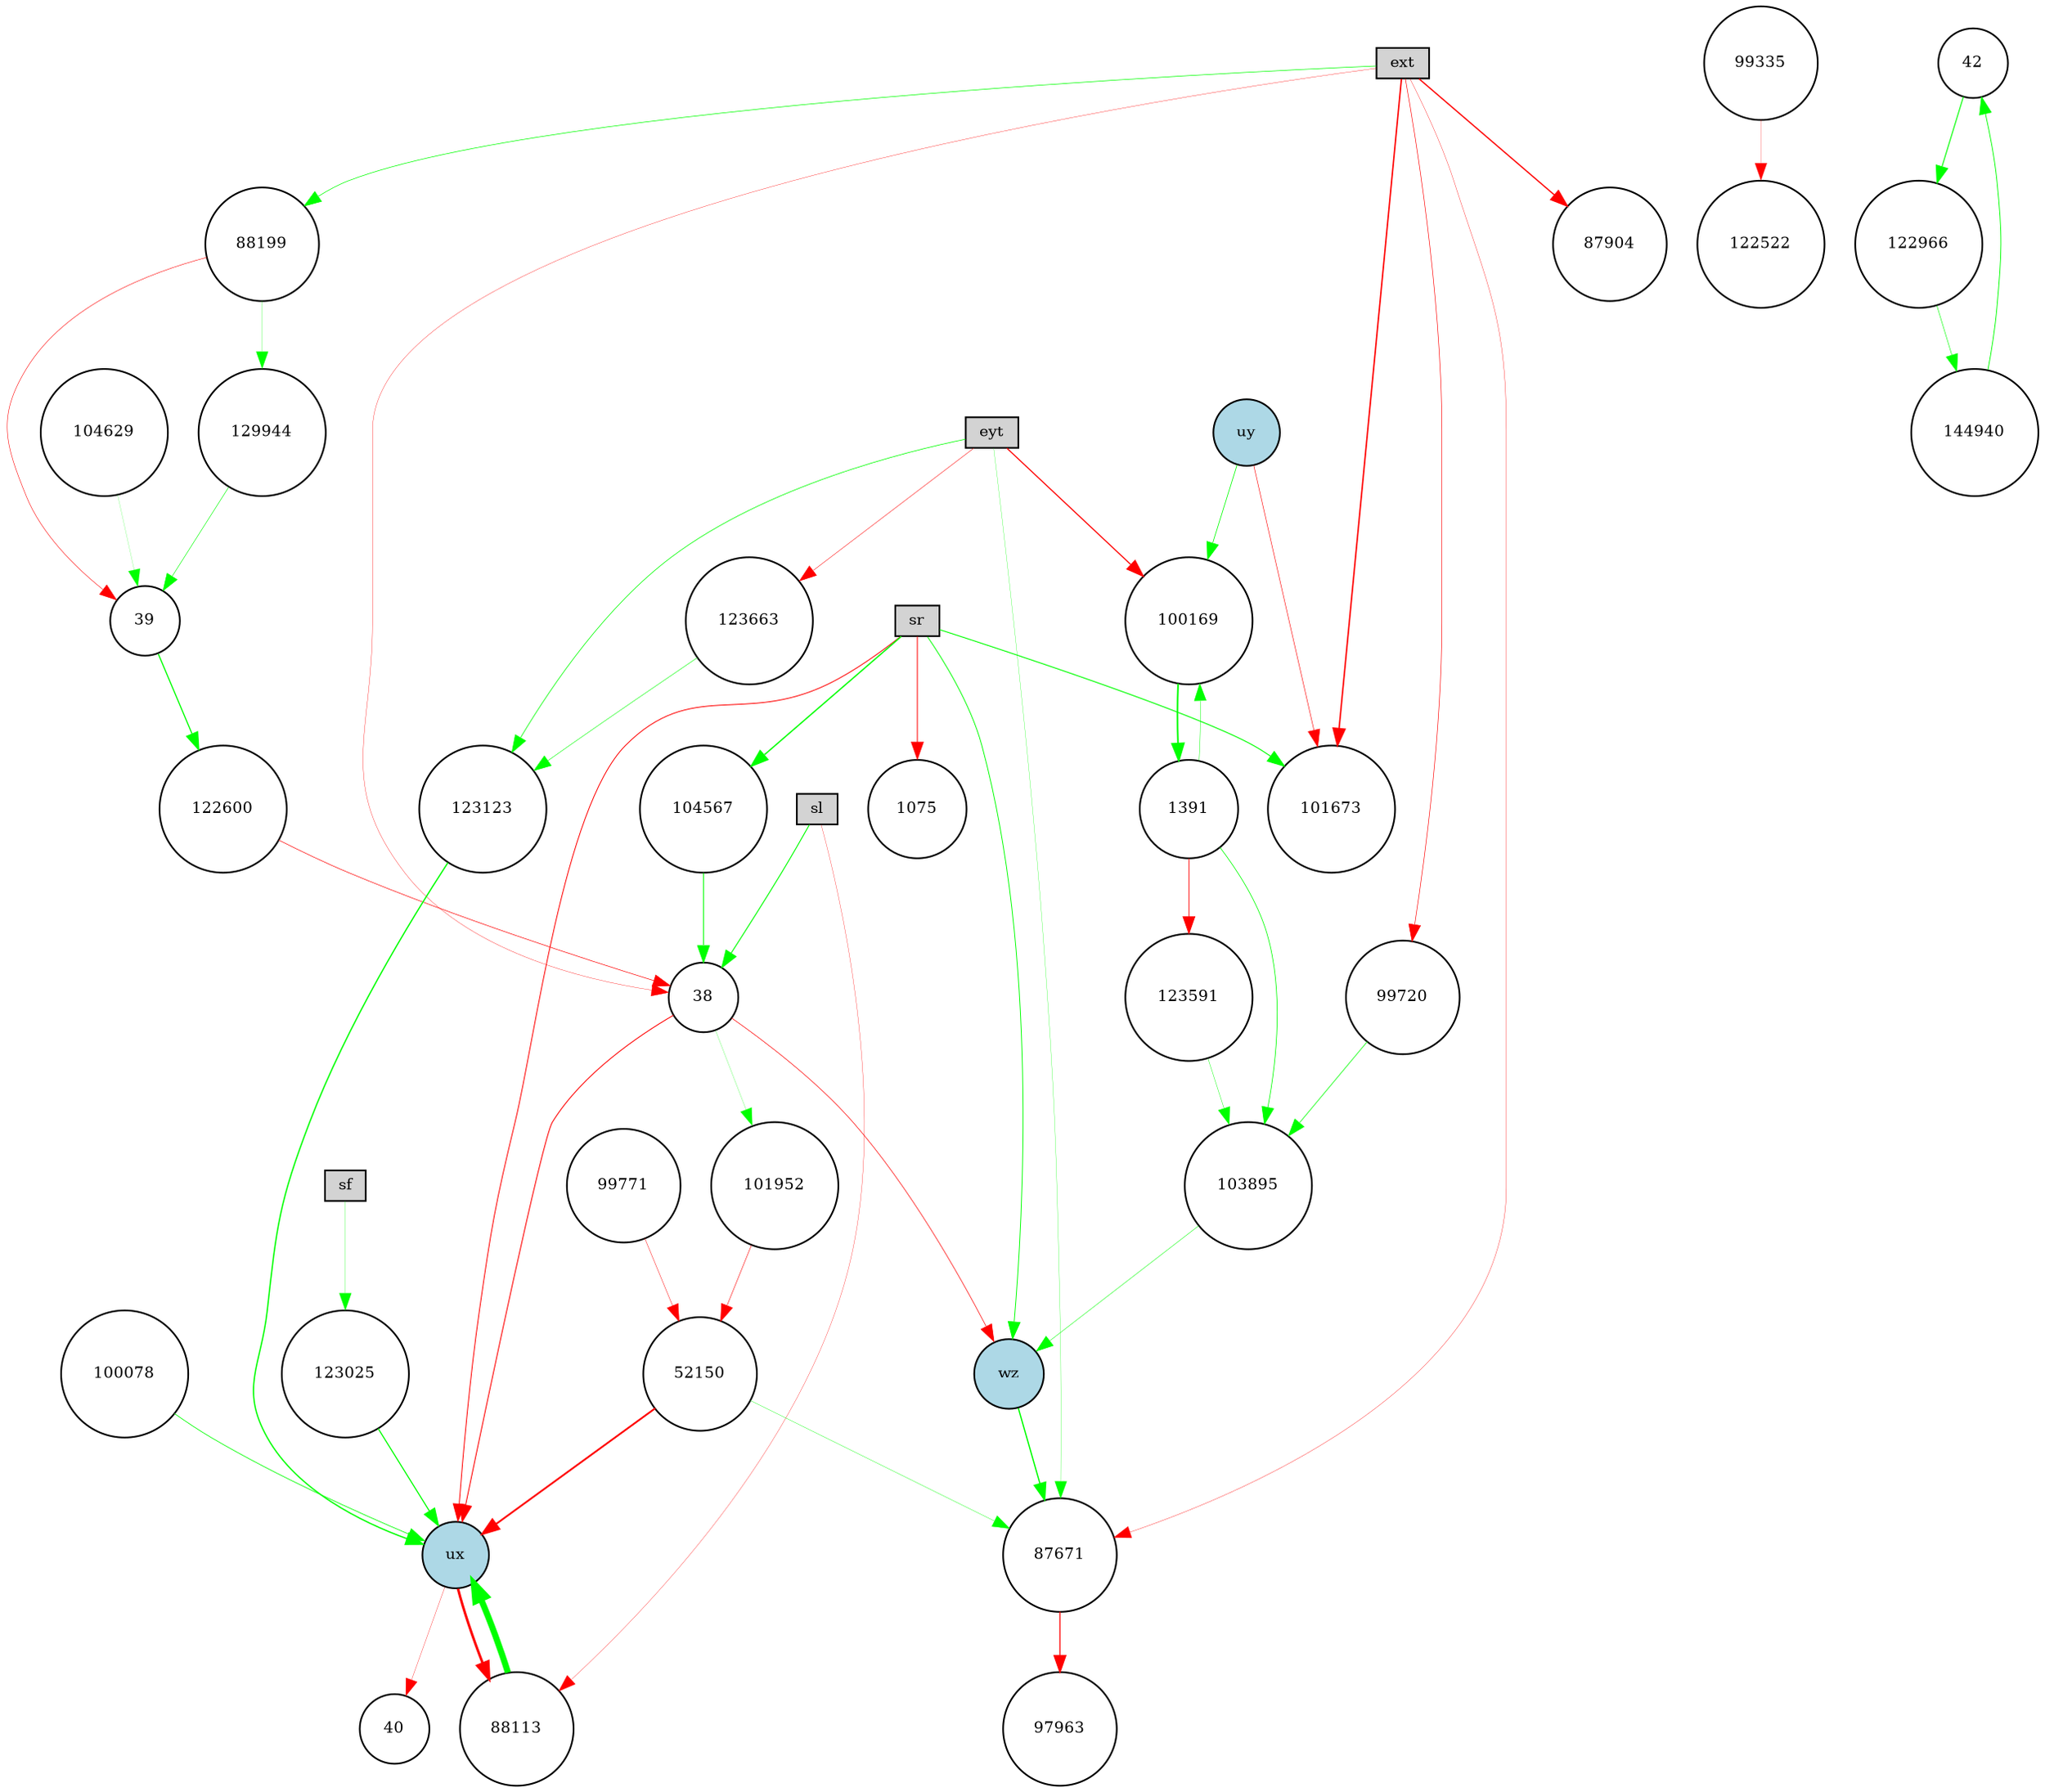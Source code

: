 digraph {
	node [fontsize=9 height=0.2 shape=circle width=0.2]
	ext [fillcolor=lightgray shape=box style=filled]
	eyt [fillcolor=lightgray shape=box style=filled]
	sf [fillcolor=lightgray shape=box style=filled]
	sl [fillcolor=lightgray shape=box style=filled]
	sr [fillcolor=lightgray shape=box style=filled]
	ux [fillcolor=lightblue style=filled]
	uy [fillcolor=lightblue style=filled]
	wz [fillcolor=lightblue style=filled]
	99335 [fillcolor=white style=filled]
	99720 [fillcolor=white style=filled]
	88199 [fillcolor=white style=filled]
	123663 [fillcolor=white style=filled]
	123025 [fillcolor=white style=filled]
	104567 [fillcolor=white style=filled]
	129944 [fillcolor=white style=filled]
	122522 [fillcolor=white style=filled]
	38 [fillcolor=white style=filled]
	39 [fillcolor=white style=filled]
	40 [fillcolor=white style=filled]
	101673 [fillcolor=white style=filled]
	42 [fillcolor=white style=filled]
	97963 [fillcolor=white style=filled]
	144940 [fillcolor=white style=filled]
	88113 [fillcolor=white style=filled]
	1075 [fillcolor=white style=filled]
	104629 [fillcolor=white style=filled]
	52150 [fillcolor=white style=filled]
	99771 [fillcolor=white style=filled]
	101952 [fillcolor=white style=filled]
	123591 [fillcolor=white style=filled]
	100169 [fillcolor=white style=filled]
	122966 [fillcolor=white style=filled]
	103895 [fillcolor=white style=filled]
	87904 [fillcolor=white style=filled]
	122600 [fillcolor=white style=filled]
	100078 [fillcolor=white style=filled]
	1391 [fillcolor=white style=filled]
	123123 [fillcolor=white style=filled]
	87671 [fillcolor=white style=filled]
	sr -> 104567 [color=green penwidth=0.7717210104673629 style=solid]
	99771 -> 52150 [color=red penwidth=0.22970958732638985 style=solid]
	ext -> 101673 [color=red penwidth=0.8388821186139572 style=solid]
	144940 -> 42 [color=green penwidth=0.4485725549675602 style=solid]
	ux -> 40 [color=red penwidth=0.174681742240173 style=solid]
	sl -> 38 [color=green penwidth=0.5550042641630666 style=solid]
	52150 -> 87671 [color=green penwidth=0.20221993370257307 style=solid]
	100169 -> 1391 [color=green penwidth=0.9517416491774303 style=solid]
	122966 -> 144940 [color=green penwidth=0.30000000000000004 style=solid]
	123663 -> 123123 [color=green penwidth=0.2849984076507636 style=solid]
	ext -> 88199 [color=green penwidth=0.3546953112762572 style=solid]
	101952 -> 52150 [color=red penwidth=0.28246832296476754 style=solid]
	99335 -> 122522 [color=red penwidth=0.13215499710706685 style=solid]
	ext -> 99720 [color=red penwidth=0.3241882931891629 style=solid]
	100078 -> ux [color=green penwidth=0.40474729988334457 style=solid]
	87671 -> 97963 [color=red penwidth=0.6328104590556239 style=solid]
	104567 -> 38 [color=green penwidth=0.4622581687078804 style=solid]
	104629 -> 39 [color=green penwidth=0.10442930448756665 style=solid]
	ext -> 87671 [color=red penwidth=0.18456307838188757 style=solid]
	88113 -> ux [color=green penwidth=3.6357814917528275 style=solid]
	ux -> 88113 [color=red penwidth=1.482181732365385 style=solid]
	uy -> 100169 [color=green penwidth=0.3933218143265802 style=solid]
	1391 -> 100169 [color=green penwidth=0.23716773853701312 style=solid]
	42 -> 122966 [color=green penwidth=0.557237028627269 style=solid]
	1391 -> 103895 [color=green penwidth=0.39079966733627836 style=solid]
	sf -> 123025 [color=green penwidth=0.16297065638035568 style=solid]
	99720 -> 103895 [color=green penwidth=0.37545616759528055 style=solid]
	88199 -> 129944 [color=green penwidth=0.1473796281235107 style=solid]
	38 -> 101952 [color=green penwidth=0.1311404821215364 style=solid]
	uy -> 101673 [color=red penwidth=0.30219888383135796 style=solid]
	123591 -> 103895 [color=green penwidth=0.22294838299136288 style=solid]
	sr -> ux [color=red penwidth=0.49074049889708005 style=solid]
	38 -> wz [color=red penwidth=0.34523212229269196 style=solid]
	eyt -> 123663 [color=red penwidth=0.25645910958722423 style=solid]
	129944 -> 39 [color=green penwidth=0.305934131301533 style=solid]
	eyt -> 100169 [color=red penwidth=0.6607360317547499 style=solid]
	sr -> 1075 [color=red penwidth=0.48899658329266593 style=solid]
	wz -> 87671 [color=green penwidth=0.7682756701757961 style=solid]
	123123 -> ux [color=green penwidth=0.7644154534911697 style=solid]
	38 -> ux [color=red penwidth=0.5145245069980052 style=solid]
	sr -> 101673 [color=green penwidth=0.5492707798151254 style=solid]
	ext -> 38 [color=red penwidth=0.1795554595922914 style=solid]
	sl -> 88113 [color=red penwidth=0.16374334070069196 style=solid]
	ext -> 87904 [color=red penwidth=0.7457702623932598 style=solid]
	39 -> 122600 [color=green penwidth=0.6849033708078032 style=solid]
	123025 -> ux [color=green penwidth=0.6608814197216366 style=solid]
	eyt -> 87671 [color=green penwidth=0.15293723514723911 style=solid]
	103895 -> wz [color=green penwidth=0.2585474581897363 style=solid]
	52150 -> ux [color=red penwidth=1.0586825168690934 style=solid]
	1391 -> 123591 [color=red penwidth=0.45567743686176176 style=solid]
	88199 -> 39 [color=red penwidth=0.28023426535572304 style=solid]
	eyt -> 123123 [color=green penwidth=0.38300154176168455 style=solid]
	122600 -> 38 [color=red penwidth=0.33737354841878864 style=solid]
	sr -> wz [color=green penwidth=0.46865999578104867 style=solid]
}
